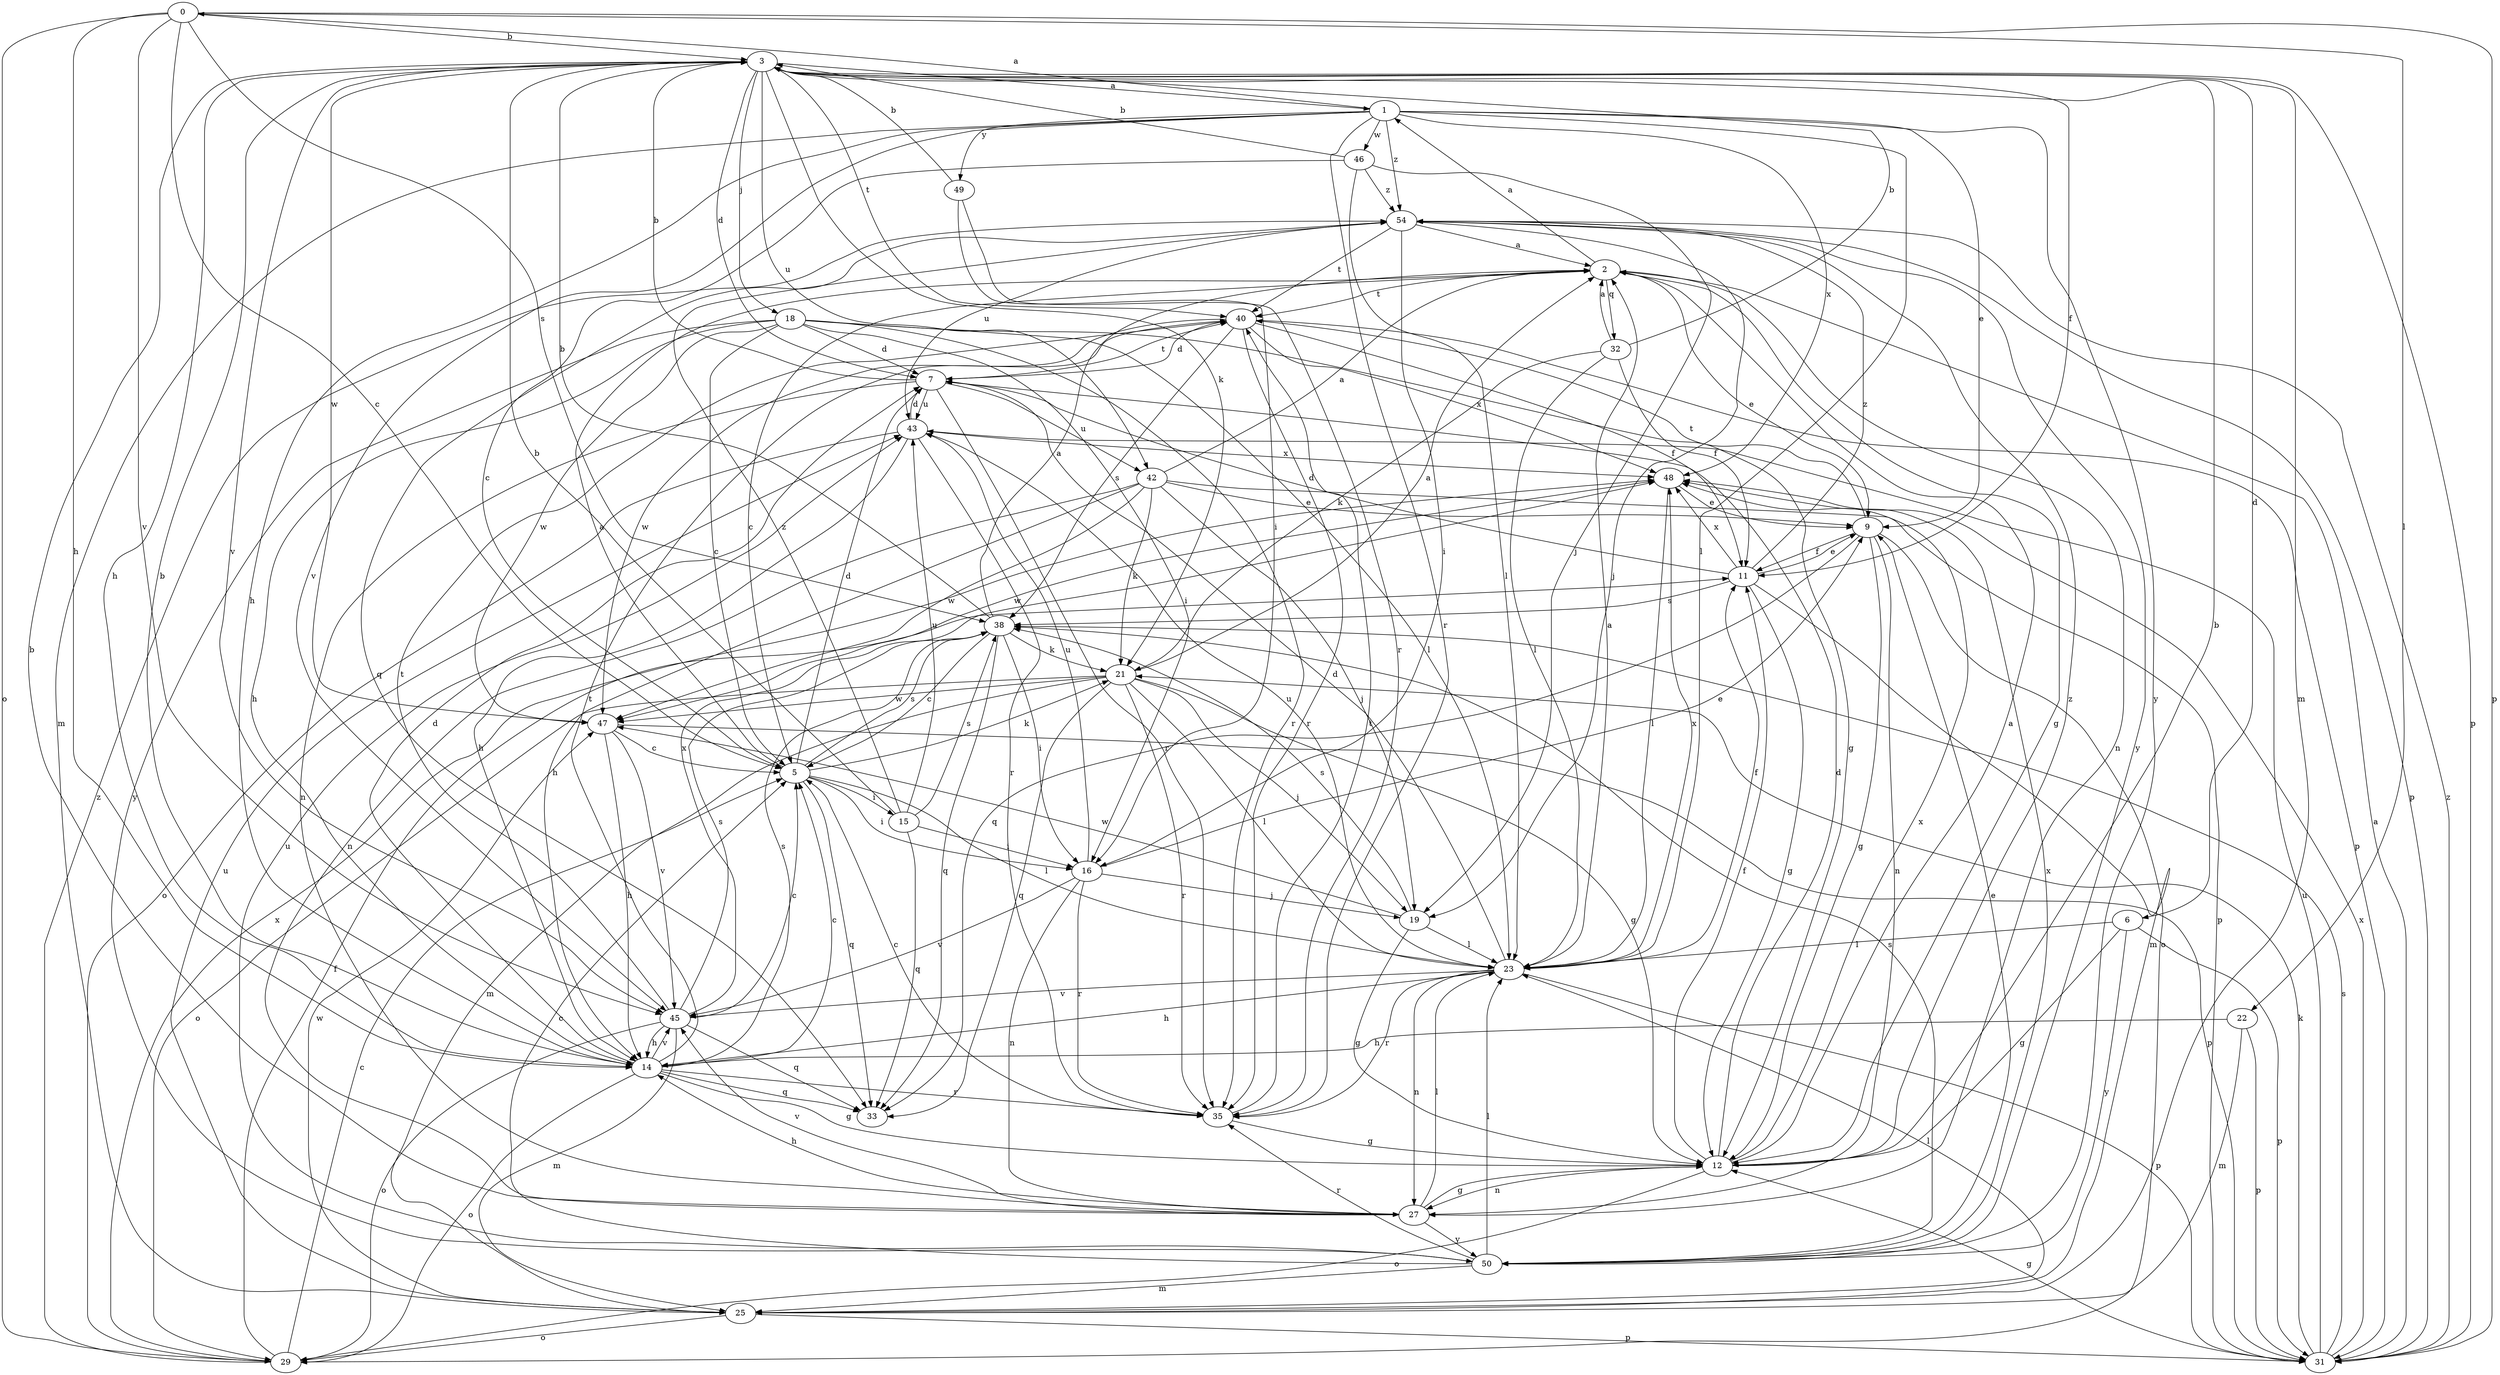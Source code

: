 strict digraph  {
0;
1;
2;
3;
5;
6;
7;
9;
11;
12;
14;
15;
16;
18;
19;
21;
22;
23;
25;
27;
29;
31;
32;
33;
35;
38;
40;
42;
43;
45;
46;
47;
48;
49;
50;
54;
0 -> 3  [label=b];
0 -> 5  [label=c];
0 -> 14  [label=h];
0 -> 22  [label=l];
0 -> 29  [label=o];
0 -> 31  [label=p];
0 -> 38  [label=s];
0 -> 45  [label=v];
1 -> 0  [label=a];
1 -> 9  [label=e];
1 -> 14  [label=h];
1 -> 23  [label=l];
1 -> 25  [label=m];
1 -> 35  [label=r];
1 -> 45  [label=v];
1 -> 46  [label=w];
1 -> 48  [label=x];
1 -> 49  [label=y];
1 -> 50  [label=y];
1 -> 54  [label=z];
2 -> 1  [label=a];
2 -> 5  [label=c];
2 -> 9  [label=e];
2 -> 12  [label=g];
2 -> 27  [label=n];
2 -> 32  [label=q];
2 -> 40  [label=t];
3 -> 1  [label=a];
3 -> 6  [label=d];
3 -> 7  [label=d];
3 -> 11  [label=f];
3 -> 14  [label=h];
3 -> 18  [label=j];
3 -> 21  [label=k];
3 -> 25  [label=m];
3 -> 31  [label=p];
3 -> 40  [label=t];
3 -> 42  [label=u];
3 -> 45  [label=v];
3 -> 47  [label=w];
5 -> 2  [label=a];
5 -> 7  [label=d];
5 -> 15  [label=i];
5 -> 16  [label=i];
5 -> 21  [label=k];
5 -> 23  [label=l];
5 -> 33  [label=q];
5 -> 38  [label=s];
6 -> 12  [label=g];
6 -> 23  [label=l];
6 -> 31  [label=p];
6 -> 50  [label=y];
7 -> 3  [label=b];
7 -> 27  [label=n];
7 -> 35  [label=r];
7 -> 40  [label=t];
7 -> 42  [label=u];
7 -> 43  [label=u];
9 -> 11  [label=f];
9 -> 12  [label=g];
9 -> 27  [label=n];
9 -> 29  [label=o];
9 -> 33  [label=q];
9 -> 40  [label=t];
11 -> 7  [label=d];
11 -> 9  [label=e];
11 -> 12  [label=g];
11 -> 25  [label=m];
11 -> 38  [label=s];
11 -> 48  [label=x];
11 -> 54  [label=z];
12 -> 2  [label=a];
12 -> 3  [label=b];
12 -> 7  [label=d];
12 -> 11  [label=f];
12 -> 27  [label=n];
12 -> 29  [label=o];
12 -> 48  [label=x];
12 -> 54  [label=z];
14 -> 3  [label=b];
14 -> 5  [label=c];
14 -> 7  [label=d];
14 -> 12  [label=g];
14 -> 29  [label=o];
14 -> 33  [label=q];
14 -> 35  [label=r];
14 -> 38  [label=s];
14 -> 40  [label=t];
14 -> 45  [label=v];
15 -> 3  [label=b];
15 -> 16  [label=i];
15 -> 33  [label=q];
15 -> 38  [label=s];
15 -> 43  [label=u];
15 -> 54  [label=z];
16 -> 9  [label=e];
16 -> 19  [label=j];
16 -> 27  [label=n];
16 -> 35  [label=r];
16 -> 43  [label=u];
16 -> 45  [label=v];
18 -> 5  [label=c];
18 -> 7  [label=d];
18 -> 12  [label=g];
18 -> 14  [label=h];
18 -> 16  [label=i];
18 -> 23  [label=l];
18 -> 35  [label=r];
18 -> 47  [label=w];
18 -> 50  [label=y];
19 -> 12  [label=g];
19 -> 23  [label=l];
19 -> 38  [label=s];
19 -> 47  [label=w];
21 -> 2  [label=a];
21 -> 12  [label=g];
21 -> 19  [label=j];
21 -> 23  [label=l];
21 -> 25  [label=m];
21 -> 29  [label=o];
21 -> 33  [label=q];
21 -> 35  [label=r];
21 -> 47  [label=w];
22 -> 14  [label=h];
22 -> 25  [label=m];
22 -> 31  [label=p];
23 -> 2  [label=a];
23 -> 7  [label=d];
23 -> 11  [label=f];
23 -> 14  [label=h];
23 -> 27  [label=n];
23 -> 31  [label=p];
23 -> 35  [label=r];
23 -> 43  [label=u];
23 -> 45  [label=v];
23 -> 48  [label=x];
25 -> 23  [label=l];
25 -> 29  [label=o];
25 -> 31  [label=p];
25 -> 43  [label=u];
25 -> 47  [label=w];
27 -> 3  [label=b];
27 -> 12  [label=g];
27 -> 14  [label=h];
27 -> 23  [label=l];
27 -> 45  [label=v];
27 -> 50  [label=y];
29 -> 5  [label=c];
29 -> 11  [label=f];
29 -> 48  [label=x];
29 -> 54  [label=z];
31 -> 2  [label=a];
31 -> 12  [label=g];
31 -> 21  [label=k];
31 -> 38  [label=s];
31 -> 43  [label=u];
31 -> 48  [label=x];
31 -> 54  [label=z];
32 -> 2  [label=a];
32 -> 3  [label=b];
32 -> 11  [label=f];
32 -> 21  [label=k];
32 -> 23  [label=l];
35 -> 5  [label=c];
35 -> 12  [label=g];
35 -> 40  [label=t];
38 -> 2  [label=a];
38 -> 3  [label=b];
38 -> 5  [label=c];
38 -> 16  [label=i];
38 -> 21  [label=k];
38 -> 33  [label=q];
40 -> 7  [label=d];
40 -> 11  [label=f];
40 -> 31  [label=p];
40 -> 35  [label=r];
40 -> 38  [label=s];
40 -> 47  [label=w];
40 -> 48  [label=x];
42 -> 2  [label=a];
42 -> 9  [label=e];
42 -> 14  [label=h];
42 -> 19  [label=j];
42 -> 21  [label=k];
42 -> 27  [label=n];
42 -> 31  [label=p];
42 -> 47  [label=w];
43 -> 7  [label=d];
43 -> 14  [label=h];
43 -> 29  [label=o];
43 -> 35  [label=r];
43 -> 48  [label=x];
45 -> 5  [label=c];
45 -> 14  [label=h];
45 -> 25  [label=m];
45 -> 29  [label=o];
45 -> 33  [label=q];
45 -> 38  [label=s];
45 -> 40  [label=t];
45 -> 48  [label=x];
46 -> 3  [label=b];
46 -> 5  [label=c];
46 -> 19  [label=j];
46 -> 23  [label=l];
46 -> 54  [label=z];
47 -> 5  [label=c];
47 -> 14  [label=h];
47 -> 31  [label=p];
47 -> 45  [label=v];
48 -> 9  [label=e];
48 -> 23  [label=l];
48 -> 47  [label=w];
49 -> 3  [label=b];
49 -> 16  [label=i];
49 -> 35  [label=r];
50 -> 5  [label=c];
50 -> 9  [label=e];
50 -> 23  [label=l];
50 -> 25  [label=m];
50 -> 35  [label=r];
50 -> 38  [label=s];
50 -> 43  [label=u];
50 -> 48  [label=x];
54 -> 2  [label=a];
54 -> 16  [label=i];
54 -> 19  [label=j];
54 -> 31  [label=p];
54 -> 33  [label=q];
54 -> 40  [label=t];
54 -> 43  [label=u];
54 -> 50  [label=y];
}
